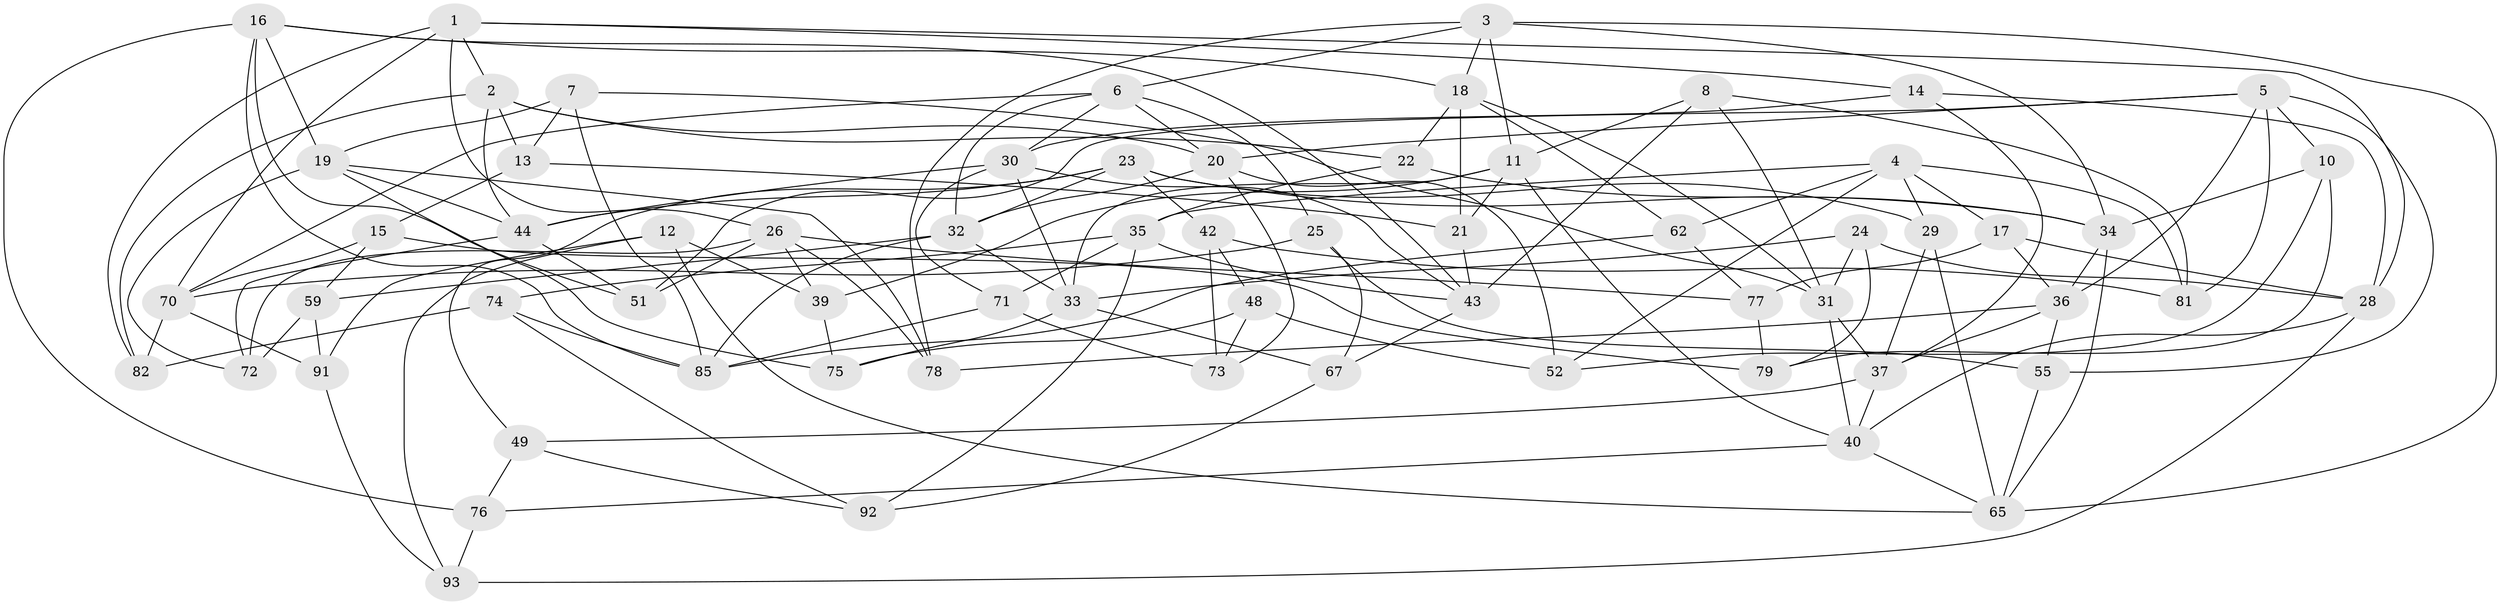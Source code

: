 // Generated by graph-tools (version 1.1) at 2025/24/03/03/25 07:24:27]
// undirected, 65 vertices, 158 edges
graph export_dot {
graph [start="1"]
  node [color=gray90,style=filled];
  1 [super="+83"];
  2 [super="+66"];
  3 [super="+89"];
  4 [super="+9"];
  5 [super="+47"];
  6 [super="+69"];
  7;
  8;
  10;
  11 [super="+58"];
  12;
  13;
  14;
  15;
  16 [super="+27"];
  17;
  18 [super="+64"];
  19 [super="+54"];
  20 [super="+61"];
  21;
  22;
  23 [super="+57"];
  24;
  25;
  26 [super="+46"];
  28 [super="+56"];
  29;
  30 [super="+68"];
  31 [super="+87"];
  32 [super="+38"];
  33 [super="+53"];
  34 [super="+41"];
  35 [super="+88"];
  36 [super="+45"];
  37 [super="+60"];
  39;
  40 [super="+86"];
  42;
  43 [super="+50"];
  44 [super="+63"];
  48;
  49;
  51;
  52;
  55;
  59;
  62;
  65 [super="+84"];
  67;
  70 [super="+80"];
  71;
  72;
  73;
  74;
  75;
  76;
  77;
  78;
  79;
  81;
  82;
  85 [super="+90"];
  91;
  92;
  93;
  1 -- 14;
  1 -- 26;
  1 -- 2;
  1 -- 82;
  1 -- 70;
  1 -- 28;
  2 -- 13;
  2 -- 22;
  2 -- 82;
  2 -- 44;
  2 -- 20;
  3 -- 78;
  3 -- 34;
  3 -- 6;
  3 -- 65;
  3 -- 11;
  3 -- 18;
  4 -- 35;
  4 -- 81;
  4 -- 62;
  4 -- 17;
  4 -- 29;
  4 -- 52;
  5 -- 81;
  5 -- 55;
  5 -- 20;
  5 -- 10;
  5 -- 51;
  5 -- 36;
  6 -- 20;
  6 -- 32;
  6 -- 25;
  6 -- 70;
  6 -- 30;
  7 -- 13;
  7 -- 85;
  7 -- 31;
  7 -- 19;
  8 -- 81;
  8 -- 31;
  8 -- 43;
  8 -- 11;
  10 -- 79;
  10 -- 52;
  10 -- 34;
  11 -- 21;
  11 -- 39;
  11 -- 40;
  11 -- 33;
  12 -- 93;
  12 -- 39;
  12 -- 91;
  12 -- 65;
  13 -- 21;
  13 -- 15;
  14 -- 28;
  14 -- 37;
  14 -- 30;
  15 -- 79;
  15 -- 59;
  15 -- 70;
  16 -- 51;
  16 -- 18;
  16 -- 19;
  16 -- 76;
  16 -- 85;
  16 -- 43;
  17 -- 77;
  17 -- 36;
  17 -- 28;
  18 -- 21;
  18 -- 62;
  18 -- 22;
  18 -- 31;
  19 -- 75;
  19 -- 44;
  19 -- 72;
  19 -- 78;
  20 -- 73;
  20 -- 52;
  20 -- 32;
  21 -- 43;
  22 -- 35;
  22 -- 34;
  23 -- 49;
  23 -- 34;
  23 -- 32;
  23 -- 42;
  23 -- 44;
  23 -- 29;
  24 -- 79;
  24 -- 31;
  24 -- 28;
  24 -- 33;
  25 -- 55;
  25 -- 70;
  25 -- 67;
  26 -- 51;
  26 -- 78;
  26 -- 72;
  26 -- 77;
  26 -- 39;
  28 -- 93;
  28 -- 40;
  29 -- 37;
  29 -- 65;
  30 -- 71;
  30 -- 43;
  30 -- 44;
  30 -- 33;
  31 -- 40;
  31 -- 37;
  32 -- 33;
  32 -- 85;
  32 -- 59;
  33 -- 67;
  33 -- 75;
  34 -- 65;
  34 -- 36;
  35 -- 71;
  35 -- 74;
  35 -- 43;
  35 -- 92;
  36 -- 78;
  36 -- 37;
  36 -- 55;
  37 -- 49;
  37 -- 40;
  39 -- 75;
  40 -- 65;
  40 -- 76;
  42 -- 73;
  42 -- 81;
  42 -- 48;
  43 -- 67;
  44 -- 72;
  44 -- 51;
  48 -- 52;
  48 -- 75;
  48 -- 73;
  49 -- 76;
  49 -- 92;
  55 -- 65;
  59 -- 72;
  59 -- 91;
  62 -- 77;
  62 -- 85;
  67 -- 92;
  70 -- 91;
  70 -- 82;
  71 -- 85;
  71 -- 73;
  74 -- 82;
  74 -- 92;
  74 -- 85;
  76 -- 93;
  77 -- 79;
  91 -- 93;
}
